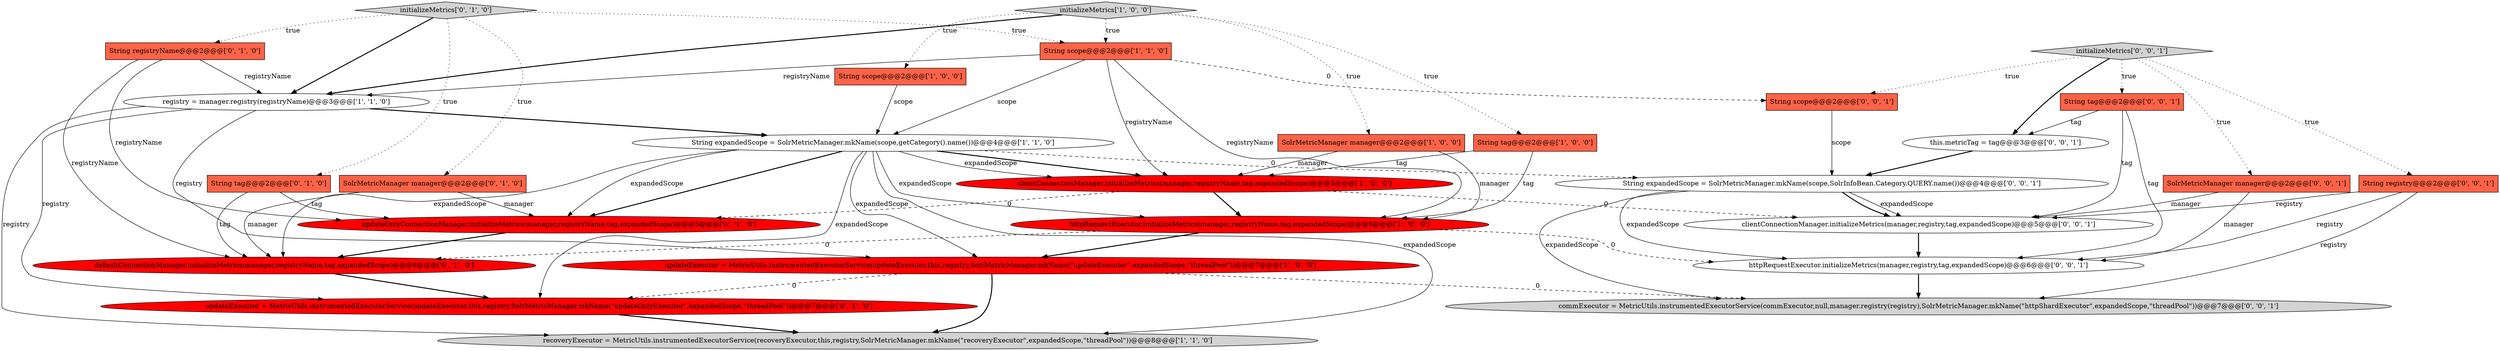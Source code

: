 digraph {
3 [style = filled, label = "initializeMetrics['1', '0', '0']", fillcolor = lightgray, shape = diamond image = "AAA0AAABBB1BBB"];
1 [style = filled, label = "clientConnectionManager.initializeMetrics(manager,registryName,tag,expandedScope)@@@5@@@['1', '0', '0']", fillcolor = red, shape = ellipse image = "AAA1AAABBB1BBB"];
23 [style = filled, label = "String registry@@@2@@@['0', '0', '1']", fillcolor = tomato, shape = box image = "AAA0AAABBB3BBB"];
5 [style = filled, label = "recoveryExecutor = MetricUtils.instrumentedExecutorService(recoveryExecutor,this,registry,SolrMetricManager.mkName(\"recoveryExecutor\",expandedScope,\"threadPool\"))@@@8@@@['1', '1', '0']", fillcolor = lightgray, shape = ellipse image = "AAA0AAABBB1BBB"];
24 [style = filled, label = "commExecutor = MetricUtils.instrumentedExecutorService(commExecutor,null,manager.registry(registry),SolrMetricManager.mkName(\"httpShardExecutor\",expandedScope,\"threadPool\"))@@@7@@@['0', '0', '1']", fillcolor = lightgray, shape = ellipse image = "AAA0AAABBB3BBB"];
17 [style = filled, label = "updateOnlyConnectionManager.initializeMetrics(manager,registryName,tag,expandedScope)@@@5@@@['0', '1', '0']", fillcolor = red, shape = ellipse image = "AAA1AAABBB2BBB"];
2 [style = filled, label = "httpRequestExecutor.initializeMetrics(manager,registryName,tag,expandedScope)@@@6@@@['1', '0', '0']", fillcolor = red, shape = ellipse image = "AAA1AAABBB1BBB"];
27 [style = filled, label = "String scope@@@2@@@['0', '0', '1']", fillcolor = tomato, shape = box image = "AAA0AAABBB3BBB"];
13 [style = filled, label = "String registryName@@@2@@@['0', '1', '0']", fillcolor = tomato, shape = box image = "AAA0AAABBB2BBB"];
22 [style = filled, label = "SolrMetricManager manager@@@2@@@['0', '0', '1']", fillcolor = tomato, shape = box image = "AAA0AAABBB3BBB"];
15 [style = filled, label = "initializeMetrics['0', '1', '0']", fillcolor = lightgray, shape = diamond image = "AAA0AAABBB2BBB"];
4 [style = filled, label = "SolrMetricManager manager@@@2@@@['1', '0', '0']", fillcolor = tomato, shape = box image = "AAA0AAABBB1BBB"];
16 [style = filled, label = "String tag@@@2@@@['0', '1', '0']", fillcolor = tomato, shape = box image = "AAA0AAABBB2BBB"];
7 [style = filled, label = "String expandedScope = SolrMetricManager.mkName(scope,getCategory().name())@@@4@@@['1', '1', '0']", fillcolor = white, shape = ellipse image = "AAA0AAABBB1BBB"];
10 [style = filled, label = "String scope@@@2@@@['1', '1', '0']", fillcolor = tomato, shape = box image = "AAA0AAABBB1BBB"];
0 [style = filled, label = "String tag@@@2@@@['1', '0', '0']", fillcolor = tomato, shape = box image = "AAA0AAABBB1BBB"];
9 [style = filled, label = "updateExecutor = MetricUtils.instrumentedExecutorService(updateExecutor,this,registry,SolrMetricManager.mkName(\"updateExecutor\",expandedScope,\"threadPool\"))@@@7@@@['1', '0', '0']", fillcolor = red, shape = ellipse image = "AAA1AAABBB1BBB"];
26 [style = filled, label = "String expandedScope = SolrMetricManager.mkName(scope,SolrInfoBean.Category.QUERY.name())@@@4@@@['0', '0', '1']", fillcolor = white, shape = ellipse image = "AAA0AAABBB3BBB"];
19 [style = filled, label = "httpRequestExecutor.initializeMetrics(manager,registry,tag,expandedScope)@@@6@@@['0', '0', '1']", fillcolor = white, shape = ellipse image = "AAA0AAABBB3BBB"];
6 [style = filled, label = "String scope@@@2@@@['1', '0', '0']", fillcolor = tomato, shape = box image = "AAA0AAABBB1BBB"];
21 [style = filled, label = "clientConnectionManager.initializeMetrics(manager,registry,tag,expandedScope)@@@5@@@['0', '0', '1']", fillcolor = white, shape = ellipse image = "AAA0AAABBB3BBB"];
25 [style = filled, label = "String tag@@@2@@@['0', '0', '1']", fillcolor = tomato, shape = box image = "AAA0AAABBB3BBB"];
14 [style = filled, label = "defaultConnectionManager.initializeMetrics(manager,registryName,tag,expandedScope)@@@6@@@['0', '1', '0']", fillcolor = red, shape = ellipse image = "AAA1AAABBB2BBB"];
18 [style = filled, label = "this.metricTag = tag@@@3@@@['0', '0', '1']", fillcolor = white, shape = ellipse image = "AAA0AAABBB3BBB"];
12 [style = filled, label = "updateExecutor = MetricUtils.instrumentedExecutorService(updateExecutor,this,registry,SolrMetricManager.mkName(\"updateOnlyExecutor\",expandedScope,\"threadPool\"))@@@7@@@['0', '1', '0']", fillcolor = red, shape = ellipse image = "AAA1AAABBB2BBB"];
8 [style = filled, label = "registry = manager.registry(registryName)@@@3@@@['1', '1', '0']", fillcolor = white, shape = ellipse image = "AAA0AAABBB1BBB"];
20 [style = filled, label = "initializeMetrics['0', '0', '1']", fillcolor = lightgray, shape = diamond image = "AAA0AAABBB3BBB"];
11 [style = filled, label = "SolrMetricManager manager@@@2@@@['0', '1', '0']", fillcolor = tomato, shape = box image = "AAA0AAABBB2BBB"];
0->1 [style = solid, label="tag"];
11->17 [style = solid, label="manager"];
7->9 [style = solid, label="expandedScope"];
22->21 [style = solid, label="manager"];
27->26 [style = solid, label="scope"];
10->1 [style = solid, label="registryName"];
2->19 [style = dashed, label="0"];
7->1 [style = bold, label=""];
7->17 [style = bold, label=""];
16->17 [style = solid, label="tag"];
12->5 [style = bold, label=""];
20->25 [style = dotted, label="true"];
21->19 [style = bold, label=""];
9->24 [style = dashed, label="0"];
7->1 [style = solid, label="expandedScope"];
10->2 [style = solid, label="registryName"];
13->17 [style = solid, label="registryName"];
18->26 [style = bold, label=""];
3->10 [style = dotted, label="true"];
26->21 [style = solid, label="expandedScope"];
3->4 [style = dotted, label="true"];
20->27 [style = dotted, label="true"];
15->10 [style = dotted, label="true"];
23->21 [style = solid, label="registry"];
1->21 [style = dashed, label="0"];
8->5 [style = solid, label="registry"];
2->9 [style = bold, label=""];
3->6 [style = dotted, label="true"];
15->16 [style = dotted, label="true"];
10->27 [style = dashed, label="0"];
7->17 [style = solid, label="expandedScope"];
22->19 [style = solid, label="manager"];
8->12 [style = solid, label="registry"];
8->7 [style = bold, label=""];
15->13 [style = dotted, label="true"];
26->21 [style = bold, label=""];
6->7 [style = solid, label="scope"];
19->24 [style = bold, label=""];
20->18 [style = bold, label=""];
1->17 [style = dashed, label="0"];
2->14 [style = dashed, label="0"];
8->9 [style = solid, label="registry"];
7->2 [style = solid, label="expandedScope"];
7->5 [style = solid, label="expandedScope"];
16->14 [style = solid, label="tag"];
26->24 [style = solid, label="expandedScope"];
17->14 [style = bold, label=""];
13->14 [style = solid, label="registryName"];
3->8 [style = bold, label=""];
26->19 [style = solid, label="expandedScope"];
14->12 [style = bold, label=""];
20->23 [style = dotted, label="true"];
3->0 [style = dotted, label="true"];
15->11 [style = dotted, label="true"];
23->24 [style = solid, label="registry"];
25->18 [style = solid, label="tag"];
9->5 [style = bold, label=""];
4->1 [style = solid, label="manager"];
7->14 [style = solid, label="expandedScope"];
11->14 [style = solid, label="manager"];
7->12 [style = solid, label="expandedScope"];
23->19 [style = solid, label="registry"];
25->21 [style = solid, label="tag"];
13->8 [style = solid, label="registryName"];
1->2 [style = bold, label=""];
0->2 [style = solid, label="tag"];
20->22 [style = dotted, label="true"];
9->12 [style = dashed, label="0"];
7->26 [style = dashed, label="0"];
25->19 [style = solid, label="tag"];
15->8 [style = bold, label=""];
4->2 [style = solid, label="manager"];
10->7 [style = solid, label="scope"];
10->8 [style = solid, label="registryName"];
}
